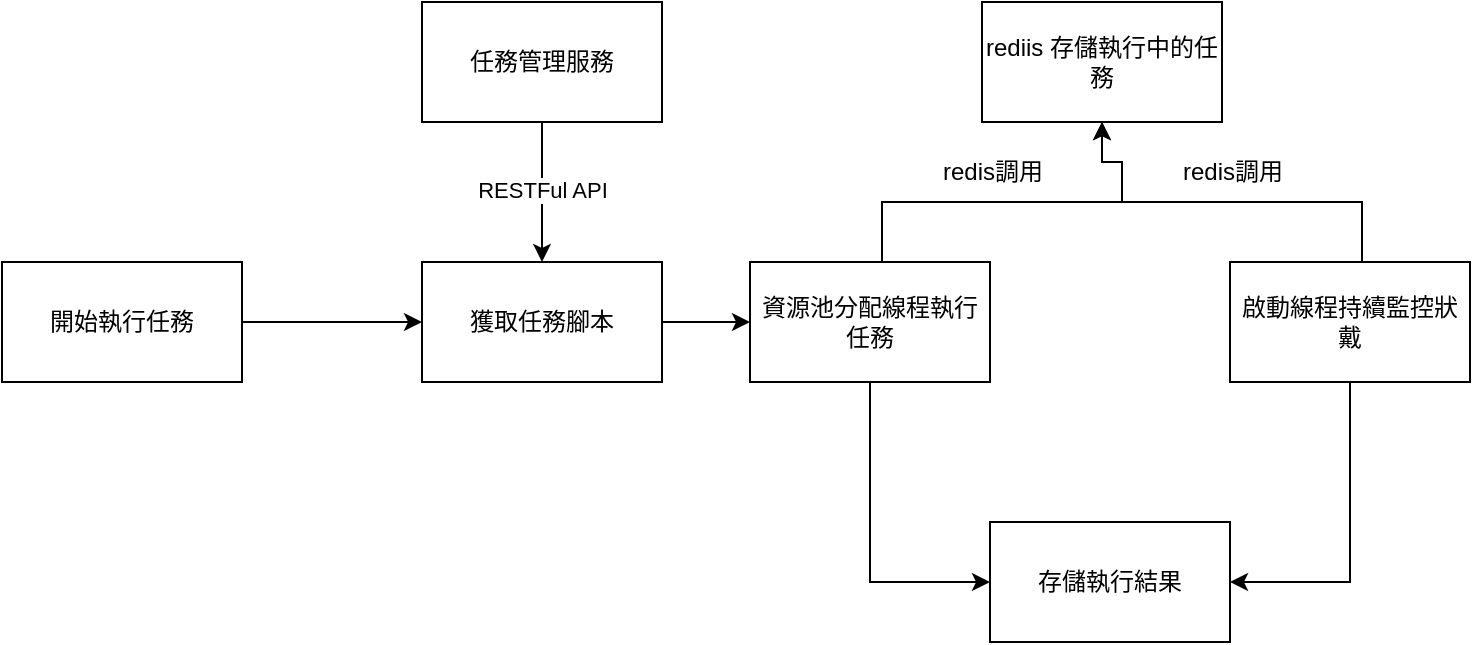 <mxfile version="26.0.2">
  <diagram name="第 1 页" id="D_gs81ESbZCeuVioQNGA">
    <mxGraphModel dx="1434" dy="746" grid="1" gridSize="10" guides="1" tooltips="1" connect="1" arrows="1" fold="1" page="1" pageScale="1" pageWidth="827" pageHeight="1169" math="0" shadow="0">
      <root>
        <mxCell id="0" />
        <mxCell id="1" parent="0" />
        <mxCell id="r-GngdxlYwRLV2wlaRsu-1" value="開始執行任務" style="rounded=0;whiteSpace=wrap;html=1;" vertex="1" parent="1">
          <mxGeometry x="40" y="620" width="120" height="60" as="geometry" />
        </mxCell>
        <mxCell id="r-GngdxlYwRLV2wlaRsu-2" value="" style="endArrow=classic;html=1;rounded=0;exitX=1;exitY=0.5;exitDx=0;exitDy=0;entryX=0;entryY=0.5;entryDx=0;entryDy=0;" edge="1" parent="1" source="r-GngdxlYwRLV2wlaRsu-1" target="r-GngdxlYwRLV2wlaRsu-3">
          <mxGeometry width="50" height="50" relative="1" as="geometry">
            <mxPoint x="170" y="650" as="sourcePoint" />
            <mxPoint x="240" y="650" as="targetPoint" />
          </mxGeometry>
        </mxCell>
        <mxCell id="r-GngdxlYwRLV2wlaRsu-3" value="獲取任務腳本" style="rounded=0;whiteSpace=wrap;html=1;" vertex="1" parent="1">
          <mxGeometry x="250" y="620" width="120" height="60" as="geometry" />
        </mxCell>
        <mxCell id="r-GngdxlYwRLV2wlaRsu-4" value="" style="endArrow=classic;html=1;rounded=0;entryX=0.5;entryY=0;entryDx=0;entryDy=0;exitX=0.5;exitY=1;exitDx=0;exitDy=0;" edge="1" parent="1" source="r-GngdxlYwRLV2wlaRsu-5" target="r-GngdxlYwRLV2wlaRsu-3">
          <mxGeometry width="50" height="50" relative="1" as="geometry">
            <mxPoint x="310" y="560" as="sourcePoint" />
            <mxPoint x="310" y="610" as="targetPoint" />
          </mxGeometry>
        </mxCell>
        <mxCell id="r-GngdxlYwRLV2wlaRsu-6" value="RESTFul API" style="edgeLabel;html=1;align=center;verticalAlign=middle;resizable=0;points=[];" vertex="1" connectable="0" parent="r-GngdxlYwRLV2wlaRsu-4">
          <mxGeometry x="-0.029" relative="1" as="geometry">
            <mxPoint as="offset" />
          </mxGeometry>
        </mxCell>
        <mxCell id="r-GngdxlYwRLV2wlaRsu-5" value="任務管理服務" style="rounded=0;whiteSpace=wrap;html=1;" vertex="1" parent="1">
          <mxGeometry x="250" y="490" width="120" height="60" as="geometry" />
        </mxCell>
        <mxCell id="r-GngdxlYwRLV2wlaRsu-7" value="資源池分配線程執行任務" style="rounded=0;whiteSpace=wrap;html=1;" vertex="1" parent="1">
          <mxGeometry x="414" y="620" width="120" height="60" as="geometry" />
        </mxCell>
        <mxCell id="r-GngdxlYwRLV2wlaRsu-8" value="" style="endArrow=classic;html=1;rounded=0;exitX=1;exitY=0.5;exitDx=0;exitDy=0;entryX=0;entryY=0.5;entryDx=0;entryDy=0;" edge="1" parent="1" source="r-GngdxlYwRLV2wlaRsu-3" target="r-GngdxlYwRLV2wlaRsu-7">
          <mxGeometry width="50" height="50" relative="1" as="geometry">
            <mxPoint x="340" y="660" as="sourcePoint" />
            <mxPoint x="390" y="610" as="targetPoint" />
          </mxGeometry>
        </mxCell>
        <mxCell id="r-GngdxlYwRLV2wlaRsu-9" value="啟動線程持續監控狀戴" style="rounded=0;whiteSpace=wrap;html=1;" vertex="1" parent="1">
          <mxGeometry x="654" y="620" width="120" height="60" as="geometry" />
        </mxCell>
        <mxCell id="r-GngdxlYwRLV2wlaRsu-10" value="rediis 存儲執行中的任務" style="rounded=0;whiteSpace=wrap;html=1;" vertex="1" parent="1">
          <mxGeometry x="530" y="490" width="120" height="60" as="geometry" />
        </mxCell>
        <mxCell id="r-GngdxlYwRLV2wlaRsu-11" value="存儲執行結果" style="rounded=0;whiteSpace=wrap;html=1;" vertex="1" parent="1">
          <mxGeometry x="534" y="750" width="120" height="60" as="geometry" />
        </mxCell>
        <mxCell id="r-GngdxlYwRLV2wlaRsu-12" value="" style="endArrow=classic;html=1;rounded=0;exitX=0.5;exitY=1;exitDx=0;exitDy=0;entryX=0;entryY=0.5;entryDx=0;entryDy=0;" edge="1" parent="1" source="r-GngdxlYwRLV2wlaRsu-7" target="r-GngdxlYwRLV2wlaRsu-11">
          <mxGeometry width="50" height="50" relative="1" as="geometry">
            <mxPoint x="340" y="660" as="sourcePoint" />
            <mxPoint x="390" y="610" as="targetPoint" />
            <Array as="points">
              <mxPoint x="474" y="780" />
            </Array>
          </mxGeometry>
        </mxCell>
        <mxCell id="r-GngdxlYwRLV2wlaRsu-13" value="" style="endArrow=classic;html=1;rounded=0;exitX=0.5;exitY=1;exitDx=0;exitDy=0;entryX=1;entryY=0.5;entryDx=0;entryDy=0;" edge="1" parent="1" source="r-GngdxlYwRLV2wlaRsu-9" target="r-GngdxlYwRLV2wlaRsu-11">
          <mxGeometry width="50" height="50" relative="1" as="geometry">
            <mxPoint x="340" y="660" as="sourcePoint" />
            <mxPoint x="390" y="610" as="targetPoint" />
            <Array as="points">
              <mxPoint x="714" y="780" />
            </Array>
          </mxGeometry>
        </mxCell>
        <mxCell id="r-GngdxlYwRLV2wlaRsu-18" value="" style="edgeStyle=orthogonalEdgeStyle;rounded=0;orthogonalLoop=1;jettySize=auto;html=1;" edge="1" parent="1" source="r-GngdxlYwRLV2wlaRsu-16" target="r-GngdxlYwRLV2wlaRsu-10">
          <mxGeometry relative="1" as="geometry" />
        </mxCell>
        <mxCell id="r-GngdxlYwRLV2wlaRsu-19" value="" style="edgeStyle=orthogonalEdgeStyle;rounded=0;orthogonalLoop=1;jettySize=auto;html=1;" edge="1" parent="1" source="r-GngdxlYwRLV2wlaRsu-16" target="r-GngdxlYwRLV2wlaRsu-10">
          <mxGeometry relative="1" as="geometry">
            <Array as="points">
              <mxPoint x="600" y="570" />
              <mxPoint x="590" y="570" />
            </Array>
          </mxGeometry>
        </mxCell>
        <mxCell id="r-GngdxlYwRLV2wlaRsu-16" value="" style="shape=partialRectangle;whiteSpace=wrap;html=1;bottom=1;right=1;left=1;top=0;fillColor=none;routingCenterX=-0.5;direction=west;" vertex="1" parent="1">
          <mxGeometry x="480" y="590" width="240" height="30" as="geometry" />
        </mxCell>
        <mxCell id="r-GngdxlYwRLV2wlaRsu-20" value="redis調用" style="text;html=1;align=center;verticalAlign=middle;resizable=0;points=[];autosize=1;strokeColor=none;fillColor=none;" vertex="1" parent="1">
          <mxGeometry x="500" y="560" width="70" height="30" as="geometry" />
        </mxCell>
        <mxCell id="r-GngdxlYwRLV2wlaRsu-21" value="redis調用" style="text;html=1;align=center;verticalAlign=middle;resizable=0;points=[];autosize=1;strokeColor=none;fillColor=none;" vertex="1" parent="1">
          <mxGeometry x="620" y="560" width="70" height="30" as="geometry" />
        </mxCell>
      </root>
    </mxGraphModel>
  </diagram>
</mxfile>
